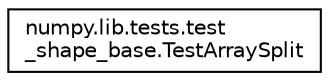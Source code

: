 digraph "Graphical Class Hierarchy"
{
 // LATEX_PDF_SIZE
  edge [fontname="Helvetica",fontsize="10",labelfontname="Helvetica",labelfontsize="10"];
  node [fontname="Helvetica",fontsize="10",shape=record];
  rankdir="LR";
  Node0 [label="numpy.lib.tests.test\l_shape_base.TestArraySplit",height=0.2,width=0.4,color="black", fillcolor="white", style="filled",URL="$classnumpy_1_1lib_1_1tests_1_1test__shape__base_1_1TestArraySplit.html",tooltip=" "];
}
